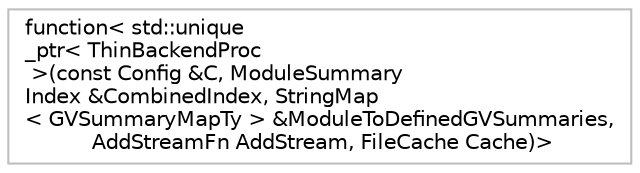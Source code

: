 digraph "Graphical Class Hierarchy"
{
 // LATEX_PDF_SIZE
  bgcolor="transparent";
  edge [fontname="Helvetica",fontsize="10",labelfontname="Helvetica",labelfontsize="10"];
  node [fontname="Helvetica",fontsize="10",shape=record];
  rankdir="LR";
  Node0 [label="function\< std::unique\l_ptr\< ThinBackendProc\l \>(const Config &C, ModuleSummary\lIndex &CombinedIndex, StringMap\l\< GVSummaryMapTy \> &ModuleToDefinedGVSummaries,\l AddStreamFn AddStream, FileCache Cache)\>",height=0.2,width=0.4,color="grey75",tooltip=" "];
}
